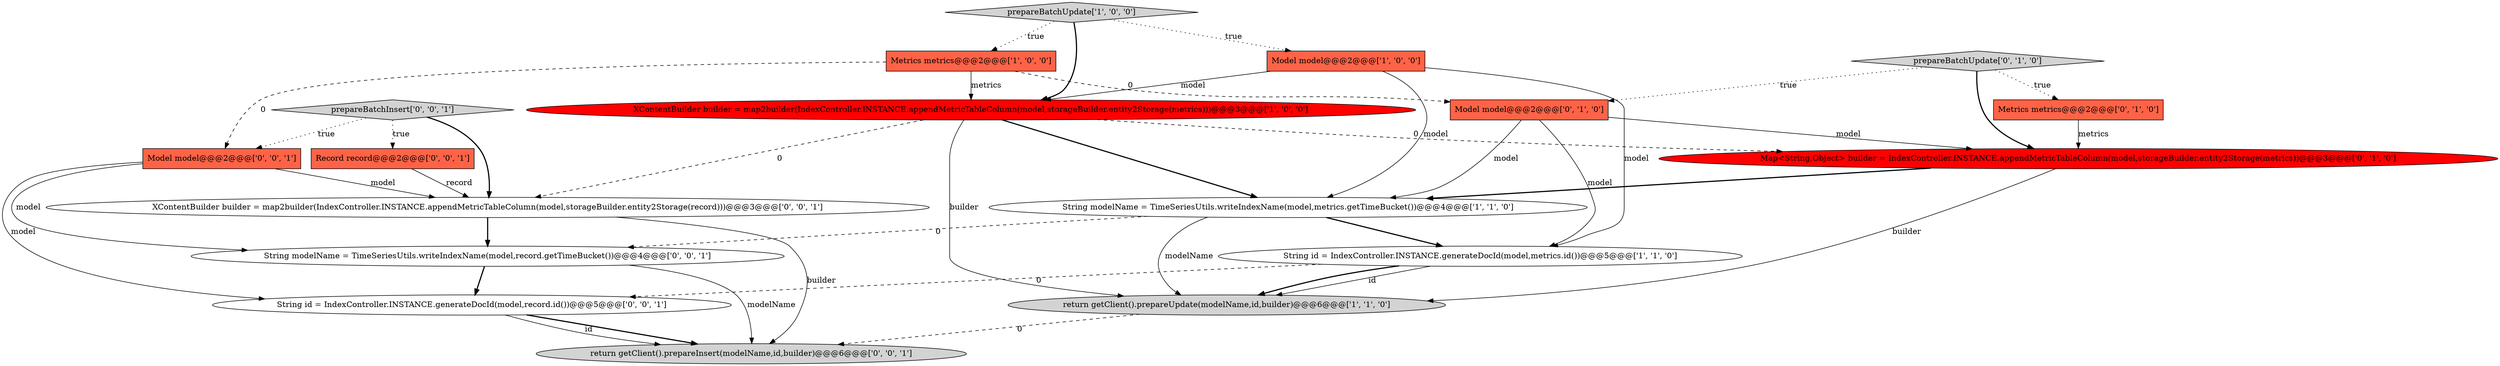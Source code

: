 digraph {
17 [style = filled, label = "String modelName = TimeSeriesUtils.writeIndexName(model,record.getTimeBucket())@@@4@@@['0', '0', '1']", fillcolor = white, shape = ellipse image = "AAA0AAABBB3BBB"];
6 [style = filled, label = "Metrics metrics@@@2@@@['1', '0', '0']", fillcolor = tomato, shape = box image = "AAA1AAABBB1BBB"];
8 [style = filled, label = "prepareBatchUpdate['0', '1', '0']", fillcolor = lightgray, shape = diamond image = "AAA0AAABBB2BBB"];
15 [style = filled, label = "prepareBatchInsert['0', '0', '1']", fillcolor = lightgray, shape = diamond image = "AAA0AAABBB3BBB"];
2 [style = filled, label = "XContentBuilder builder = map2builder(IndexController.INSTANCE.appendMetricTableColumn(model,storageBuilder.entity2Storage(metrics)))@@@3@@@['1', '0', '0']", fillcolor = red, shape = ellipse image = "AAA1AAABBB1BBB"];
10 [style = filled, label = "Model model@@@2@@@['0', '1', '0']", fillcolor = tomato, shape = box image = "AAA1AAABBB2BBB"];
9 [style = filled, label = "Map<String,Object> builder = IndexController.INSTANCE.appendMetricTableColumn(model,storageBuilder.entity2Storage(metrics))@@@3@@@['0', '1', '0']", fillcolor = red, shape = ellipse image = "AAA1AAABBB2BBB"];
12 [style = filled, label = "XContentBuilder builder = map2builder(IndexController.INSTANCE.appendMetricTableColumn(model,storageBuilder.entity2Storage(record)))@@@3@@@['0', '0', '1']", fillcolor = white, shape = ellipse image = "AAA0AAABBB3BBB"];
4 [style = filled, label = "Model model@@@2@@@['1', '0', '0']", fillcolor = tomato, shape = box image = "AAA0AAABBB1BBB"];
14 [style = filled, label = "Model model@@@2@@@['0', '0', '1']", fillcolor = tomato, shape = box image = "AAA0AAABBB3BBB"];
7 [style = filled, label = "Metrics metrics@@@2@@@['0', '1', '0']", fillcolor = tomato, shape = box image = "AAA0AAABBB2BBB"];
5 [style = filled, label = "String modelName = TimeSeriesUtils.writeIndexName(model,metrics.getTimeBucket())@@@4@@@['1', '1', '0']", fillcolor = white, shape = ellipse image = "AAA0AAABBB1BBB"];
0 [style = filled, label = "String id = IndexController.INSTANCE.generateDocId(model,metrics.id())@@@5@@@['1', '1', '0']", fillcolor = white, shape = ellipse image = "AAA0AAABBB1BBB"];
16 [style = filled, label = "String id = IndexController.INSTANCE.generateDocId(model,record.id())@@@5@@@['0', '0', '1']", fillcolor = white, shape = ellipse image = "AAA0AAABBB3BBB"];
3 [style = filled, label = "return getClient().prepareUpdate(modelName,id,builder)@@@6@@@['1', '1', '0']", fillcolor = lightgray, shape = ellipse image = "AAA0AAABBB1BBB"];
11 [style = filled, label = "Record record@@@2@@@['0', '0', '1']", fillcolor = tomato, shape = box image = "AAA0AAABBB3BBB"];
13 [style = filled, label = "return getClient().prepareInsert(modelName,id,builder)@@@6@@@['0', '0', '1']", fillcolor = lightgray, shape = ellipse image = "AAA0AAABBB3BBB"];
1 [style = filled, label = "prepareBatchUpdate['1', '0', '0']", fillcolor = lightgray, shape = diamond image = "AAA0AAABBB1BBB"];
0->3 [style = bold, label=""];
16->13 [style = bold, label=""];
10->5 [style = solid, label="model"];
10->0 [style = solid, label="model"];
5->3 [style = solid, label="modelName"];
12->17 [style = bold, label=""];
0->16 [style = dashed, label="0"];
11->12 [style = solid, label="record"];
8->7 [style = dotted, label="true"];
0->3 [style = solid, label="id"];
1->4 [style = dotted, label="true"];
8->10 [style = dotted, label="true"];
15->14 [style = dotted, label="true"];
6->14 [style = dashed, label="0"];
3->13 [style = dashed, label="0"];
7->9 [style = solid, label="metrics"];
14->12 [style = solid, label="model"];
6->10 [style = dashed, label="0"];
10->9 [style = solid, label="model"];
2->12 [style = dashed, label="0"];
4->0 [style = solid, label="model"];
9->3 [style = solid, label="builder"];
17->13 [style = solid, label="modelName"];
5->17 [style = dashed, label="0"];
5->0 [style = bold, label=""];
2->9 [style = dashed, label="0"];
4->5 [style = solid, label="model"];
2->3 [style = solid, label="builder"];
8->9 [style = bold, label=""];
15->11 [style = dotted, label="true"];
9->5 [style = bold, label=""];
1->6 [style = dotted, label="true"];
1->2 [style = bold, label=""];
4->2 [style = solid, label="model"];
15->12 [style = bold, label=""];
14->16 [style = solid, label="model"];
14->17 [style = solid, label="model"];
16->13 [style = solid, label="id"];
6->2 [style = solid, label="metrics"];
17->16 [style = bold, label=""];
12->13 [style = solid, label="builder"];
2->5 [style = bold, label=""];
}
